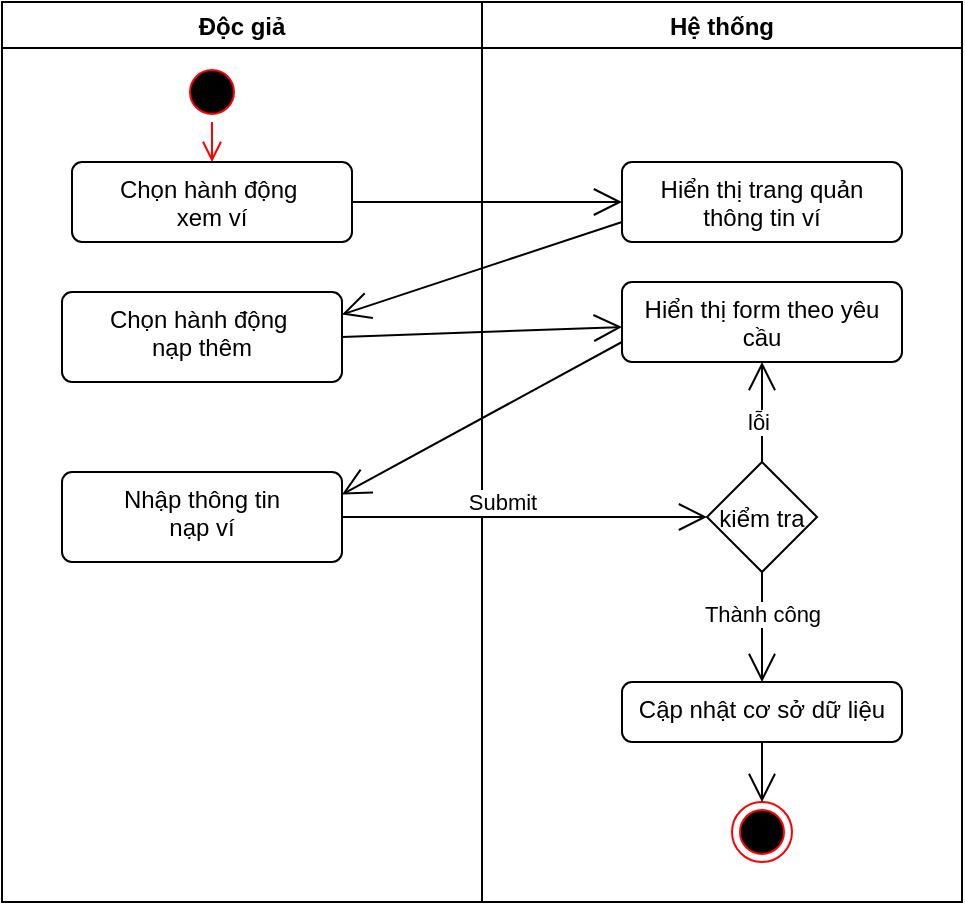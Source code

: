 <mxfile>
    <diagram id="XiWkt8COoZhhbHu2NBb3" name="Page-1">
        <mxGraphModel dx="686" dy="404" grid="1" gridSize="10" guides="1" tooltips="1" connect="1" arrows="1" fold="1" page="1" pageScale="1" pageWidth="850" pageHeight="1100" math="0" shadow="0">
            <root>
                <mxCell id="0"/>
                <mxCell id="1" parent="0"/>
                <mxCell id="45" value="Độc giả" style="swimlane;" vertex="1" parent="1">
                    <mxGeometry y="90" width="240" height="450" as="geometry"/>
                </mxCell>
                <mxCell id="46" value="" style="ellipse;html=1;shape=startState;fillColor=#000000;strokeColor=#ff0000;" vertex="1" parent="45">
                    <mxGeometry x="90" y="30" width="30" height="30" as="geometry"/>
                </mxCell>
                <mxCell id="47" value="&lt;div&gt;Chọn hành động&amp;nbsp;&lt;br&gt;xem ví&lt;/div&gt;" style="html=1;align=center;verticalAlign=top;rounded=1;absoluteArcSize=1;arcSize=10;dashed=0;whiteSpace=wrap;" vertex="1" parent="45">
                    <mxGeometry x="35" y="80" width="140" height="40" as="geometry"/>
                </mxCell>
                <mxCell id="48" value="&lt;span style=&quot;background-color: transparent;&quot;&gt;Chọn hành động&amp;nbsp;&lt;br&gt;nạp thêm&lt;/span&gt;" style="html=1;align=center;verticalAlign=top;rounded=1;absoluteArcSize=1;arcSize=10;dashed=0;whiteSpace=wrap;" vertex="1" parent="45">
                    <mxGeometry x="30" y="145" width="140" height="45" as="geometry"/>
                </mxCell>
                <mxCell id="49" value="" style="edgeStyle=orthogonalEdgeStyle;html=1;verticalAlign=bottom;endArrow=open;endSize=8;strokeColor=#ff0000;" edge="1" parent="45" source="46" target="47">
                    <mxGeometry relative="1" as="geometry">
                        <mxPoint x="290" y="55" as="targetPoint"/>
                    </mxGeometry>
                </mxCell>
                <mxCell id="50" value="&lt;span style=&quot;background-color: transparent;&quot;&gt;Nhập thông tin&lt;br&gt;nạp ví&lt;/span&gt;" style="html=1;align=center;verticalAlign=top;rounded=1;absoluteArcSize=1;arcSize=10;dashed=0;whiteSpace=wrap;" vertex="1" parent="45">
                    <mxGeometry x="30" y="235" width="140" height="45" as="geometry"/>
                </mxCell>
                <mxCell id="51" value="Hệ thống" style="swimlane;" vertex="1" parent="1">
                    <mxGeometry x="240" y="90" width="240" height="450" as="geometry"/>
                </mxCell>
                <mxCell id="52" value="Hiển thị trang quản&lt;div&gt;thông tin ví&lt;/div&gt;" style="html=1;align=center;verticalAlign=top;rounded=1;absoluteArcSize=1;arcSize=10;dashed=0;whiteSpace=wrap;" vertex="1" parent="51">
                    <mxGeometry x="70" y="80" width="140" height="40" as="geometry"/>
                </mxCell>
                <mxCell id="53" value="kiểm tra" style="rhombus;" vertex="1" parent="51">
                    <mxGeometry x="112.5" y="230" width="55" height="55" as="geometry"/>
                </mxCell>
                <mxCell id="54" value="Hiển thị form theo yêu cầu" style="html=1;align=center;verticalAlign=top;rounded=1;absoluteArcSize=1;arcSize=10;dashed=0;whiteSpace=wrap;" vertex="1" parent="51">
                    <mxGeometry x="70" y="140" width="140" height="40" as="geometry"/>
                </mxCell>
                <mxCell id="55" value="" style="endArrow=open;endFill=1;endSize=12;html=1;exitX=0.5;exitY=0;exitDx=0;exitDy=0;" edge="1" parent="51" source="53" target="54">
                    <mxGeometry width="160" relative="1" as="geometry">
                        <mxPoint x="-50" y="214" as="sourcePoint"/>
                        <mxPoint x="135" y="213" as="targetPoint"/>
                    </mxGeometry>
                </mxCell>
                <mxCell id="56" value="lỗi" style="edgeLabel;html=1;align=center;verticalAlign=middle;resizable=0;points=[];" vertex="1" connectable="0" parent="55">
                    <mxGeometry x="-0.2" y="2" relative="1" as="geometry">
                        <mxPoint as="offset"/>
                    </mxGeometry>
                </mxCell>
                <mxCell id="57" value="Cập nhật cơ sở dữ liệu" style="html=1;align=center;verticalAlign=top;rounded=1;absoluteArcSize=1;arcSize=10;dashed=0;whiteSpace=wrap;" vertex="1" parent="51">
                    <mxGeometry x="70" y="340" width="140" height="30" as="geometry"/>
                </mxCell>
                <mxCell id="58" value="" style="ellipse;html=1;shape=endState;fillColor=#000000;strokeColor=#ff0000;" vertex="1" parent="51">
                    <mxGeometry x="125" y="400" width="30" height="30" as="geometry"/>
                </mxCell>
                <mxCell id="59" value="" style="endArrow=open;endFill=1;endSize=12;html=1;exitX=0.5;exitY=1;exitDx=0;exitDy=0;" edge="1" parent="51" source="57" target="58">
                    <mxGeometry width="160" relative="1" as="geometry">
                        <mxPoint x="-130" y="290" as="sourcePoint"/>
                        <mxPoint x="150" y="240" as="targetPoint"/>
                    </mxGeometry>
                </mxCell>
                <mxCell id="60" value="" style="endArrow=open;endFill=1;endSize=12;html=1;exitX=0.5;exitY=1;exitDx=0;exitDy=0;entryX=0.5;entryY=0;entryDx=0;entryDy=0;" edge="1" parent="51" source="53" target="57">
                    <mxGeometry width="160" relative="1" as="geometry">
                        <mxPoint x="-50" y="234" as="sourcePoint"/>
                        <mxPoint x="140" y="290" as="targetPoint"/>
                    </mxGeometry>
                </mxCell>
                <mxCell id="61" value="Thành công" style="edgeLabel;html=1;align=center;verticalAlign=middle;resizable=0;points=[];" vertex="1" connectable="0" parent="60">
                    <mxGeometry x="-0.257" relative="1" as="geometry">
                        <mxPoint as="offset"/>
                    </mxGeometry>
                </mxCell>
                <mxCell id="62" value="" style="endArrow=open;endFill=1;endSize=12;html=1;exitX=1;exitY=0.5;exitDx=0;exitDy=0;" edge="1" parent="1" source="47" target="52">
                    <mxGeometry width="160" relative="1" as="geometry">
                        <mxPoint x="320" y="165" as="sourcePoint"/>
                        <mxPoint x="182" y="210" as="targetPoint"/>
                    </mxGeometry>
                </mxCell>
                <mxCell id="63" value="" style="endArrow=open;endFill=1;endSize=12;html=1;exitX=1;exitY=0.5;exitDx=0;exitDy=0;" edge="1" parent="1" source="48" target="54">
                    <mxGeometry width="160" relative="1" as="geometry">
                        <mxPoint x="190" y="225" as="sourcePoint"/>
                        <mxPoint x="330" y="290" as="targetPoint"/>
                    </mxGeometry>
                </mxCell>
                <mxCell id="64" value="Submit" style="edgeLabel;html=1;align=center;verticalAlign=middle;resizable=0;points=[];" vertex="1" connectable="0" parent="63">
                    <mxGeometry x="-0.049" y="-2" relative="1" as="geometry">
                        <mxPoint x="13" y="83" as="offset"/>
                    </mxGeometry>
                </mxCell>
                <mxCell id="65" value="" style="endArrow=open;endFill=1;endSize=12;html=1;entryX=1;entryY=0.25;entryDx=0;entryDy=0;exitX=0;exitY=0.75;exitDx=0;exitDy=0;" edge="1" parent="1" source="52" target="48">
                    <mxGeometry width="160" relative="1" as="geometry">
                        <mxPoint x="190" y="225" as="sourcePoint"/>
                        <mxPoint x="320" y="228" as="targetPoint"/>
                    </mxGeometry>
                </mxCell>
                <mxCell id="66" value="" style="endArrow=open;endFill=1;endSize=12;html=1;exitX=1;exitY=0.5;exitDx=0;exitDy=0;" edge="1" parent="1" source="50" target="53">
                    <mxGeometry width="160" relative="1" as="geometry">
                        <mxPoint x="185" y="200" as="sourcePoint"/>
                        <mxPoint x="310" y="323" as="targetPoint"/>
                    </mxGeometry>
                </mxCell>
                <mxCell id="67" value="" style="endArrow=open;endFill=1;endSize=12;html=1;exitX=0;exitY=0.75;exitDx=0;exitDy=0;entryX=1;entryY=0.25;entryDx=0;entryDy=0;" edge="1" parent="1" source="54" target="50">
                    <mxGeometry width="160" relative="1" as="geometry">
                        <mxPoint x="310" y="292" as="sourcePoint"/>
                        <mxPoint x="170" y="338" as="targetPoint"/>
                    </mxGeometry>
                </mxCell>
            </root>
        </mxGraphModel>
    </diagram>
</mxfile>